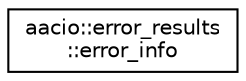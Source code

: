 digraph "Graphical Class Hierarchy"
{
  edge [fontname="Helvetica",fontsize="10",labelfontname="Helvetica",labelfontsize="10"];
  node [fontname="Helvetica",fontsize="10",shape=record];
  rankdir="LR";
  Node0 [label="aacio::error_results\l::error_info",height=0.2,width=0.4,color="black", fillcolor="white", style="filled",URL="$structaacio_1_1error__results_1_1error__info.html"];
}
